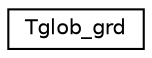 digraph "Graphical Class Hierarchy"
{
  edge [fontname="Helvetica",fontsize="10",labelfontname="Helvetica",labelfontsize="10"];
  node [fontname="Helvetica",fontsize="10",shape=record];
  rankdir="LR";
  Node0 [label="Tglob_grd",height=0.2,width=0.4,color="black", fillcolor="white", style="filled",URL="$structTglob__grd.html"];
}
